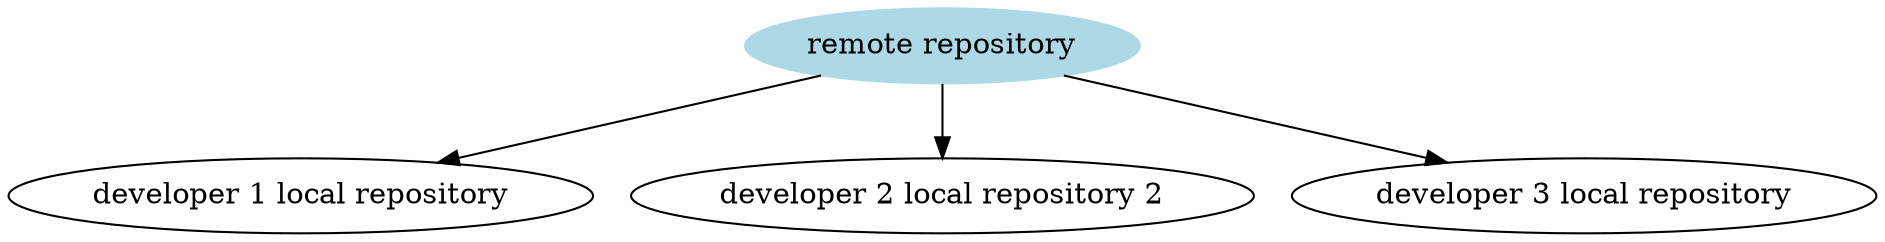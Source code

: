 digraph G {
  "remote repository" -> "developer 1 local repository";
  "remote repository" -> "developer 2 local repository 2";
  "remote repository" -> "developer 3 local repository";
  "remote repository"[color=lightblue, style=filled];
}